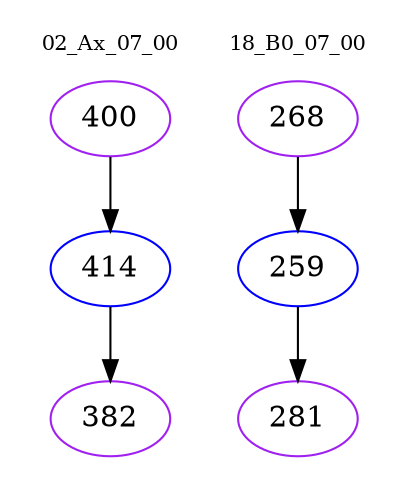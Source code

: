 digraph{
subgraph cluster_0 {
color = white
label = "02_Ax_07_00";
fontsize=10;
T0_400 [label="400", color="purple"]
T0_400 -> T0_414 [color="black"]
T0_414 [label="414", color="blue"]
T0_414 -> T0_382 [color="black"]
T0_382 [label="382", color="purple"]
}
subgraph cluster_1 {
color = white
label = "18_B0_07_00";
fontsize=10;
T1_268 [label="268", color="purple"]
T1_268 -> T1_259 [color="black"]
T1_259 [label="259", color="blue"]
T1_259 -> T1_281 [color="black"]
T1_281 [label="281", color="purple"]
}
}
